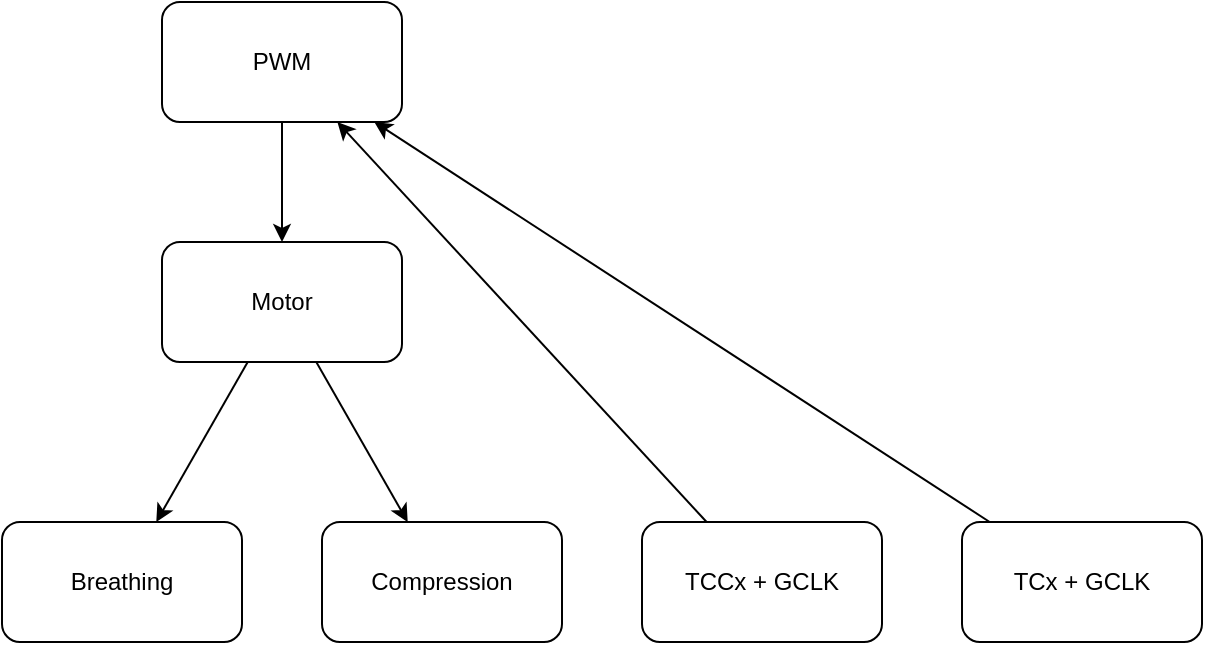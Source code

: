 <mxfile>
    <diagram id="cmb7bXP1_8gwzzyvDvHI" name="Page-1">
        <mxGraphModel dx="678" dy="389" grid="1" gridSize="10" guides="1" tooltips="1" connect="1" arrows="1" fold="1" page="1" pageScale="1" pageWidth="850" pageHeight="1100" math="0" shadow="0">
            <root>
                <mxCell id="0"/>
                <mxCell id="1" parent="0"/>
                <mxCell id="7" style="edgeStyle=none;html=1;" edge="1" parent="1" source="2" target="5">
                    <mxGeometry relative="1" as="geometry"/>
                </mxCell>
                <mxCell id="8" style="edgeStyle=none;html=1;" edge="1" parent="1" source="2" target="6">
                    <mxGeometry relative="1" as="geometry"/>
                </mxCell>
                <mxCell id="2" value="Motor&lt;br&gt;" style="rounded=1;whiteSpace=wrap;html=1;" vertex="1" parent="1">
                    <mxGeometry x="230" y="140" width="120" height="60" as="geometry"/>
                </mxCell>
                <mxCell id="4" style="edgeStyle=none;html=1;" edge="1" parent="1" source="3" target="2">
                    <mxGeometry relative="1" as="geometry"/>
                </mxCell>
                <mxCell id="3" value="PWM" style="rounded=1;whiteSpace=wrap;html=1;" vertex="1" parent="1">
                    <mxGeometry x="230" y="20" width="120" height="60" as="geometry"/>
                </mxCell>
                <mxCell id="5" value="Breathing" style="rounded=1;whiteSpace=wrap;html=1;" vertex="1" parent="1">
                    <mxGeometry x="150" y="280" width="120" height="60" as="geometry"/>
                </mxCell>
                <mxCell id="6" value="Compression" style="rounded=1;whiteSpace=wrap;html=1;" vertex="1" parent="1">
                    <mxGeometry x="310" y="280" width="120" height="60" as="geometry"/>
                </mxCell>
                <mxCell id="11" style="edgeStyle=none;html=1;" edge="1" parent="1" source="9" target="3">
                    <mxGeometry relative="1" as="geometry"/>
                </mxCell>
                <mxCell id="9" value="TCCx + GCLK" style="rounded=1;whiteSpace=wrap;html=1;" vertex="1" parent="1">
                    <mxGeometry x="470" y="280" width="120" height="60" as="geometry"/>
                </mxCell>
                <mxCell id="12" style="edgeStyle=none;html=1;" edge="1" parent="1" source="10" target="3">
                    <mxGeometry relative="1" as="geometry"/>
                </mxCell>
                <mxCell id="10" value="TCx + GCLK" style="rounded=1;whiteSpace=wrap;html=1;" vertex="1" parent="1">
                    <mxGeometry x="630" y="280" width="120" height="60" as="geometry"/>
                </mxCell>
            </root>
        </mxGraphModel>
    </diagram>
</mxfile>